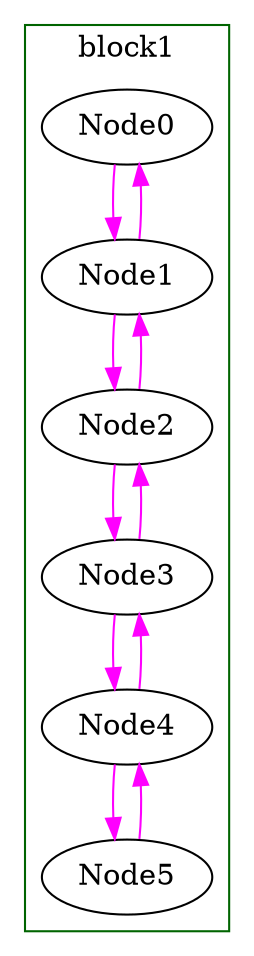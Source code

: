 Digraph G {
	splines=spline;
//DHLS version: 0.1.1" [shape = "none" pos = "20,20!"]
		"Node0" [type = "Router", bbID= 1, ID= 0, in = "in0:32 in1:32 ", out = "out0:32 out1:32 ", fifoDepth = 16];
		"Node1" [type = "Router", bbID= 1, ID= 1, in = "in0:32 in1:32 in2:32 ", out = "out0:32 out1:32 out2:32 ", fifoDepth = 16];
		"Node2" [type = "Router", bbID= 1, ID= 2, in = "in0:32 in1:32 in2:32 ", out = "out0:32 out1:32 out2:32 ", fifoDepth = 16];
		"Node3" [type = "Router", bbID= 1, ID= 3, in = "in0:32 in1:32 in2:32 ", out = "out0:32 out1:32 out2:32 ", fifoDepth = 16];
		"Node4" [type = "Router", bbID= 1, ID= 4, in = "in0:32 in1:32 in2:32 ", out = "out0:32 out1:32 out2:32 ", fifoDepth = 16];
		"Node5" [type = "Router", bbID= 1, ID= 5, in = "in0:32 in1:32 ", out = "out0:32 out1:32 ", fifoDepth = 16];
		
	subgraph cluster_0 {
	color = "darkgreen";
		label = "block1";
		"Node0" -> "Node1" [color = "magenta", from = "out1", to = "in1", Router = true];//Leaf Nodes
		
		"Node1" -> "Node0" [color = "magenta", from = "out1", to = "in1", Router = true];//Left of Node1 to Right of Node0
		"Node1" -> "Node2" [color = "magenta", from = "out2", to = "in1", Router = true];//Right of Node1 to Left of Node2
		
		"Node2" -> "Node1" [color = "magenta", from = "out1", to = "in2", Router = true];
		"Node2" -> "Node3" [color = "magenta", from = "out2", to = "in1", Router = true];
		
		"Node3" -> "Node2" [color = "magenta", from = "out1", to = "in2", Router = true];
		"Node3" -> "Node4" [color = "magenta", from = "out2", to = "in1", Router = true];
		
		"Node4" -> "Node3" [color = "magenta", from = "out1", to = "in2", Router = true];
		"Node4" -> "Node5" [color = "magenta", from = "out2", to = "in1", Router = true];
		
		"Node5" -> "Node4" [color = "magenta", from = "out1", to = "in2", Router = true];//Leaf Nodes
	}

}
